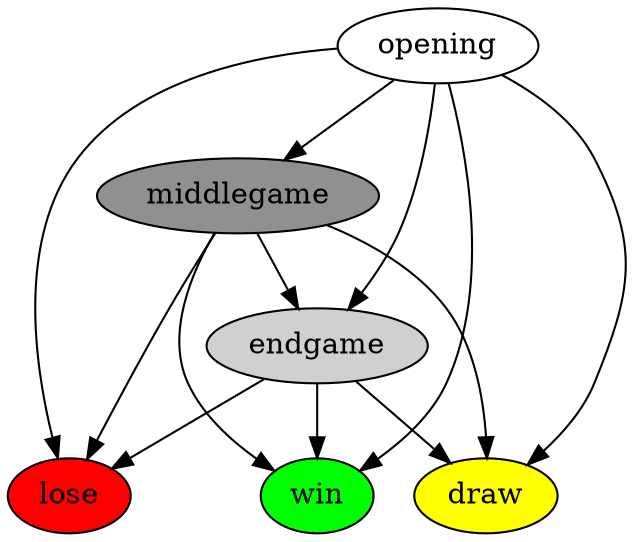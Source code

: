 digraph chess {
	opening [style=filled,fillcolor="#ffffff"]
	middlegame [style=filled,fillcolor="#909090"]
	endgame  [style=filled,fillcolor="#d0d0d0"]
	win [style=filled,fillcolor=green]
	opening -> middlegame -> endgame
	opening -> endgame -> win
	middlegame -> win
	opening -> win
	draw [style=filled,fillcolor=yellow]
	opening -> draw
	middlegame -> draw
	endgame -> draw
	lose [style=filled,fillcolor=red]
	opening -> lose
	middlegame -> lose
	endgame -> lose
	/*
	subgraph cluster_opening {
		label = "opening";
		opening_entry [label="opening"]
		opening_entry -> play_repertoire
		opening_tradedown [label="trade down"]
		opening_survive [label="survive"]
		play_repertoire [label="play your repertoire:\nplay your mainlines,\nand when an opponent\ndeviates from it --\npunish them"]
		play_repertoire -> opening_tradedown [label="punished\nthe opponent\nfor >=2 points"]
		play_repertoire -> opening_survive [label="opponent\ngot advantage\n>2 points"]
		play_repertoire -> play_repertoire [label="punished\nthe opponent\nfor <2 points"]
		opening_to_middlegame [label="middlegame"]
		play_repertoire -> opening_to_middlegame [label="everybody\nplayed the mainline"]
	}
	subgraph cluster_tradedown {
		label = "trade down"

		tradedown [label="trade down:\nevery fair trade\nis good for you"]
		tradedown_declined [label="you have more\npositional\nfreedom; use it\nto get a better\nposition"]
		tradedown -> tradedown_declined [label="opponent avoids\nfair trades"]
		tradedown_endgame [label="endgame"]
		tradedown -> tradedown_endgame [label="opponent accepts\ntrades"]
		tradedown_middlegame [label="middlegame"]
		tradedown_declined -> tradedown_middlegame [label="play middlegame\nbut with advantage in mind\nthat your opponent\nwill avoid trades\nso you can control the space\nand build-up an attack"]
	}
	subgraph cluster_equal {
		label="equal game"

		equal [label="equal game"]

		equal_to_opening [label="opening"]
		equal_to_middlegame [label="middlegame"]
		equal_to_endgame [label="endgame"]

		equal -> equal_to_opening [label="still memorized game"]
		equal -> equal_to_middlegame [label="neither opening\nnor endgame"]
		equal -> equal_to_endgame [label="less than 15 points of\nmaterial left on each side"]

	}
	subgraph cluster_survive {
		label = "survive"

		survive
		survive_avoid_trades [label="avoid trades"]
		survive_prefer_closed [label="prefer closed\npositions:\n\nit is easier to either\nforce draw\nand to force\nthe opponent to risk\nor sacrifice"]
		survive_solidify [label="solidify\nyour position:\n\nplay more defense\nwait for a mistake\nfrom the opponent\nand punish"]
		survive -> survive_avoid_trades -> survive
		survive_prefer_closed -> survive
		survive -> survive_solidify -> survive

		survive_endgame [label="endgame"]
		survive -> survive_endgame [label="gained\nno advantage\nand the opponent\nforced you\nto trade down"]
		survive_chess [label="chess"]
		survive -> survive_chess [label="mitigated\nopponent's\nadvantage"]
	}
	subgraph cluster_middlegame {
		label = "middlegame"

		middlegame_entry [label="middlegame"]
		tactical_play [label="aggressive/tactical\nplay:\n\nattack&defend\nthe kind:\n\nbe fast to attack,\nand slowdown/block\nyour opponent:\n\nthis is a game\nof getting tempo\nadvantage,\nso that your\nopponent have\nno tempo to avoid\nmaterial loss"]
		middlegame_entry -> tactical_play [label="weak opponent\nor a quick game\n(<rapid chess)"]

		positional_play [label="positional/strategic/\nsolid play:\n\nblock the opponent\nand gradually build up\na positional advantage"]
		middlegame_entry -> positional_play [label="strong opponent or\nenough time on clock"]

		middlegame_chess [label="chess"]
		middlegame_closed [label="closed game"]

		tactical_play -> middlegame_chess
		positional_play -> middlegame_chess [label="if you have\na >=2points\nadvantage or\nopponent's\nking is not\nwell hidden\nor if you have\na bishop pair\nadvantage"]
		positional_play -> middlegame_closed [label="if the opponent\nhave a bishop\npair advantage\nor >=2 point advantage"]

		middlegame_closed -> middlegame_chess
	}

	subgraph cluster_chess {
		label = "chess (open game)"

		chess [label="chess:\n\nattack&defense"]
		chess_trappieces [label="trap pieces"]
		chess_attack_king [label="attack\nthe kind"]
		chess_defend_king [label="defend\nthe kind"]
		chess_promote_pawns [label="promote\npawns"]
		chess_control_the_space [label="control\nthe space"]
		chess_improve_pawn_structure [label="improve\nthe pawn\nstructure"]
		chess_activate_pieces [label="activate\npieces"]
		chess_create_endgame_advantages [label="create\nendgame\nadvantages"]
		chess -> chess_trappieces -> chess
		chess -> chess_attack_king -> chess
		chess -> chess_defend_king -> chess
		chess -> chess_promote_pawns -> chess
		chess -> chess_control_the_space -> chess
		chess -> chess_improve_pawn_structure -> chess
		chess -> chess_activate_pieces -> chess
		chess -> chess_create_endgame_advantages -> chess

		chess_tradedown [label="trade down"]
		chess_survive [label="survive"]

		chess -> chess_tradedown [label=">=2 points\nof advantage"]
		chess -> chess_survive [label=">=2 points\nof disadvantage"]
	}

	subgraph cluster_closedgame {
		label = "closed game"

		closedgame [label="closed game"]

		closedgame_pawnbreak [label="pawn break"]
		closedgame_sacrifice [label="sacifice"]
		closedgame_draw [label="draw\n(through repetition)"]
		closedgame -> closedgame_pawnbreak [label="build up a\npositional\nadvantage\nas if board\nis open where\nyou can do a pawn\nbreak, and execute\nthe break"]
		closedgame -> closedgame_sacrifice [label="if you have\nenough material\nor positional\nadvantage"]
		closedgame -> closedgame_draw [label="if neither side\ncan build up\nan advantage"]

		closedgame_to_opengame [label="open game"]
		closedgame_pawnbreak -> closedgame_to_opengame
		closedgame_sacrifice -> closedgame_to_opengame
	}
	*/
}

